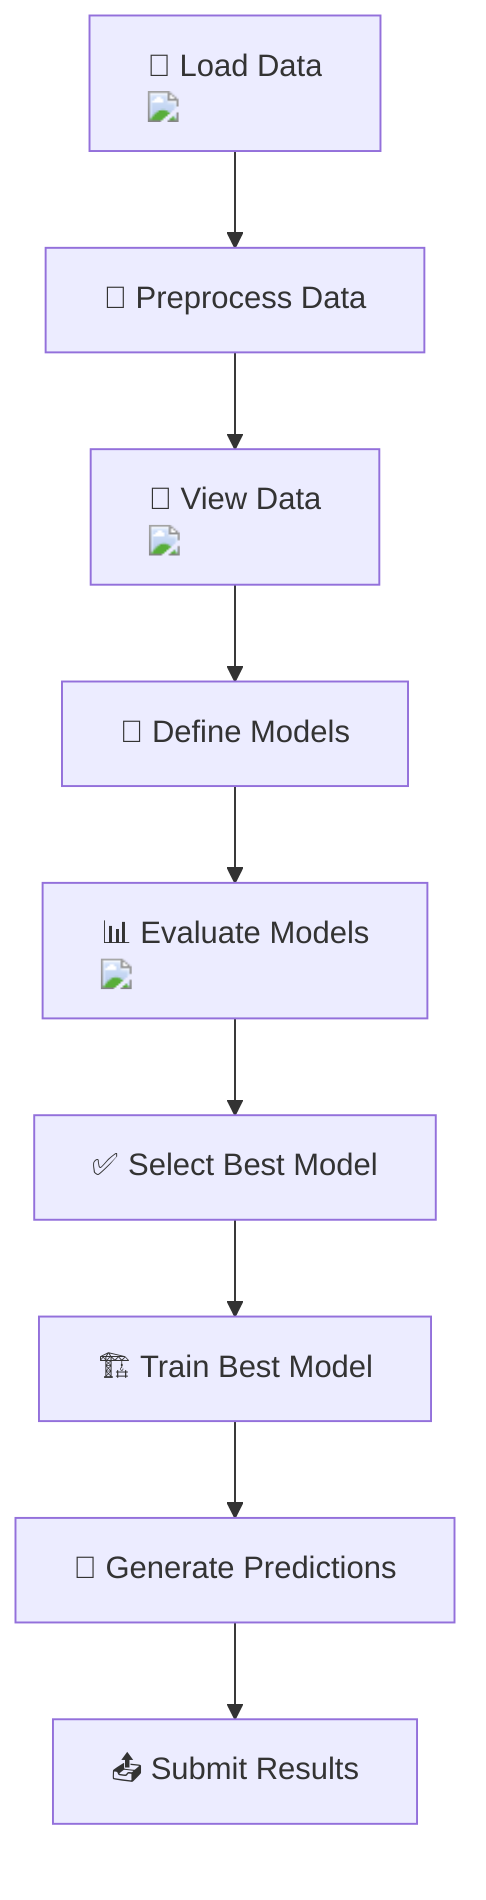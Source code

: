 flowchart TD
    A["📂 Load Data <img src='file.svg' />"] --> B["🧪 Preprocess Data"]
    B --> C["👀 View Data <img src='table.svg' />"]
    C --> D["🧠 Define Models"]
    D --> E["📊 Evaluate Models <img src='barplot_template.svg' />"]
    E --> F["✅ Select Best Model"]
    F --> G["🏗️ Train Best Model"]
    G --> H["📝 Generate Predictions"]
    H --> I["📤 Submit Results"]